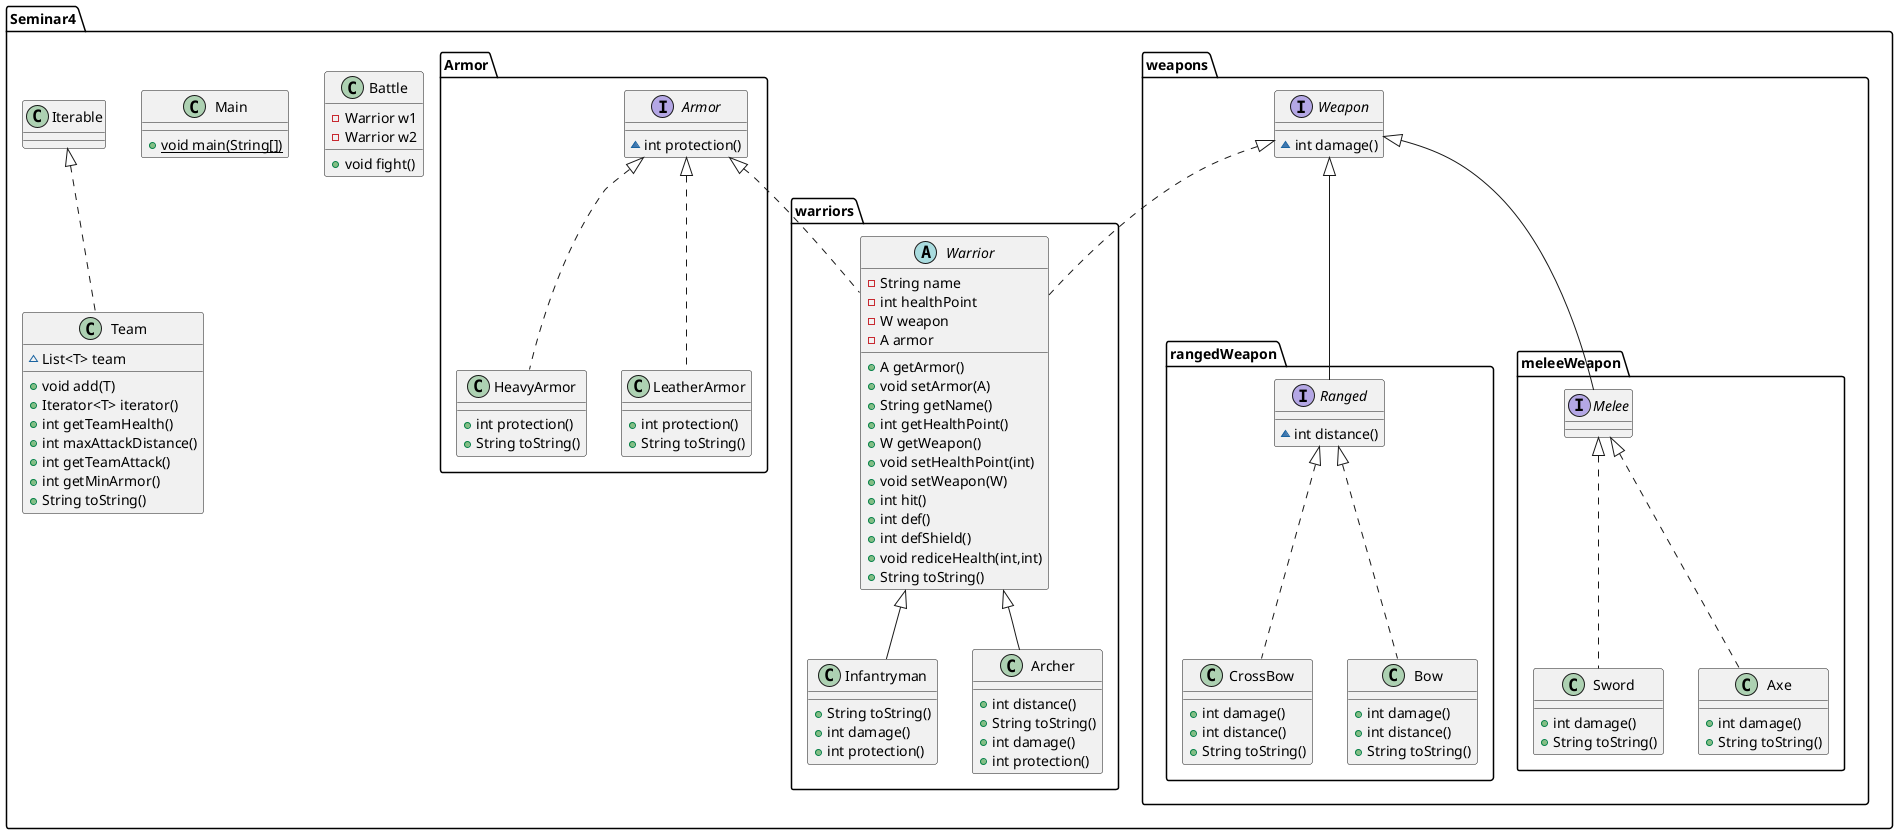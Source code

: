 @startuml
class Seminar4.weapons.rangedWeapon.CrossBow {
+ int damage()
+ int distance()
+ String toString()
}
interface Seminar4.weapons.meleeWeapon.Melee {
}
interface Seminar4.weapons.Weapon {
~ int damage()
}
class Seminar4.weapons.rangedWeapon.Bow {
+ int damage()
+ int distance()
+ String toString()
}
class Seminar4.Armor.HeavyArmor {
+ int protection()
+ String toString()
}
interface Seminar4.Armor.Armor {
~ int protection()
}
class Seminar4.warriors.Infantryman {
+ String toString()
+ int damage()
+ int protection()
}
class Seminar4.warriors.Archer {
+ int distance()
+ String toString()
+ int damage()
+ int protection()
}
class Seminar4.Battle {
- Warrior w1
- Warrior w2
+ void fight()
}
class Seminar4.Team {
~ List<T> team
+ void add(T)
+ Iterator<T> iterator()
+ int getTeamHealth()
+ int maxAttackDistance()
+ int getTeamAttack()
+ int getMinArmor()
+ String toString()
}
abstract class Seminar4.warriors.Warrior {
- String name
- int healthPoint
- W weapon
- A armor
+ A getArmor()
+ void setArmor(A)
+ String getName()
+ int getHealthPoint()
+ W getWeapon()
+ void setHealthPoint(int)
+ void setWeapon(W)
+ int hit()
+ int def()
+ int defShield()
+ void rediceHealth(int,int)
+ String toString()
}
interface Seminar4.weapons.rangedWeapon.Ranged {
~ int distance()
}
class Seminar4.Armor.LeatherArmor {
+ int protection()
+ String toString()
}
class Seminar4.weapons.meleeWeapon.Sword {
+ int damage()
+ String toString()
}
class Seminar4.weapons.meleeWeapon.Axe {
+ int damage()
+ String toString()
}
class Seminar4.Main {
+ {static} void main(String[])
}


Seminar4.weapons.rangedWeapon.Ranged <|.. Seminar4.weapons.rangedWeapon.CrossBow
Seminar4.weapons.Weapon <|-- Seminar4.weapons.meleeWeapon.Melee
Seminar4.weapons.rangedWeapon.Ranged <|.. Seminar4.weapons.rangedWeapon.Bow
Seminar4.Armor.Armor <|.. Seminar4.Armor.HeavyArmor
Seminar4.warriors.Warrior <|-- Seminar4.warriors.Infantryman
Seminar4.warriors.Warrior <|-- Seminar4.warriors.Archer
Seminar4.Iterable <|.. Seminar4.Team
Seminar4.weapons.Weapon <|.. Seminar4.warriors.Warrior
Seminar4.Armor.Armor <|.. Seminar4.warriors.Warrior
Seminar4.weapons.Weapon <|-- Seminar4.weapons.rangedWeapon.Ranged
Seminar4.Armor.Armor <|.. Seminar4.Armor.LeatherArmor
Seminar4.weapons.meleeWeapon.Melee <|.. Seminar4.weapons.meleeWeapon.Sword
Seminar4.weapons.meleeWeapon.Melee <|.. Seminar4.weapons.meleeWeapon.Axe
@enduml